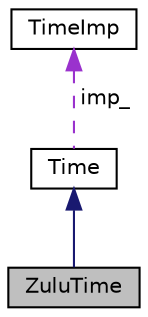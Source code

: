 digraph "ZuluTime"
{
  edge [fontname="Helvetica",fontsize="10",labelfontname="Helvetica",labelfontsize="10"];
  node [fontname="Helvetica",fontsize="10",shape=record];
  Node1 [label="ZuluTime",height=0.2,width=0.4,color="black", fillcolor="grey75", style="filled", fontcolor="black"];
  Node2 -> Node1 [dir="back",color="midnightblue",fontsize="10",style="solid",fontname="Helvetica"];
  Node2 [label="Time",height=0.2,width=0.4,color="black", fillcolor="white", style="filled",URL="$classTime.html"];
  Node3 -> Node2 [dir="back",color="darkorchid3",fontsize="10",style="dashed",label=" imp_" ,fontname="Helvetica"];
  Node3 [label="TimeImp",height=0.2,width=0.4,color="black", fillcolor="white", style="filled",URL="$classTimeImp.html"];
}
